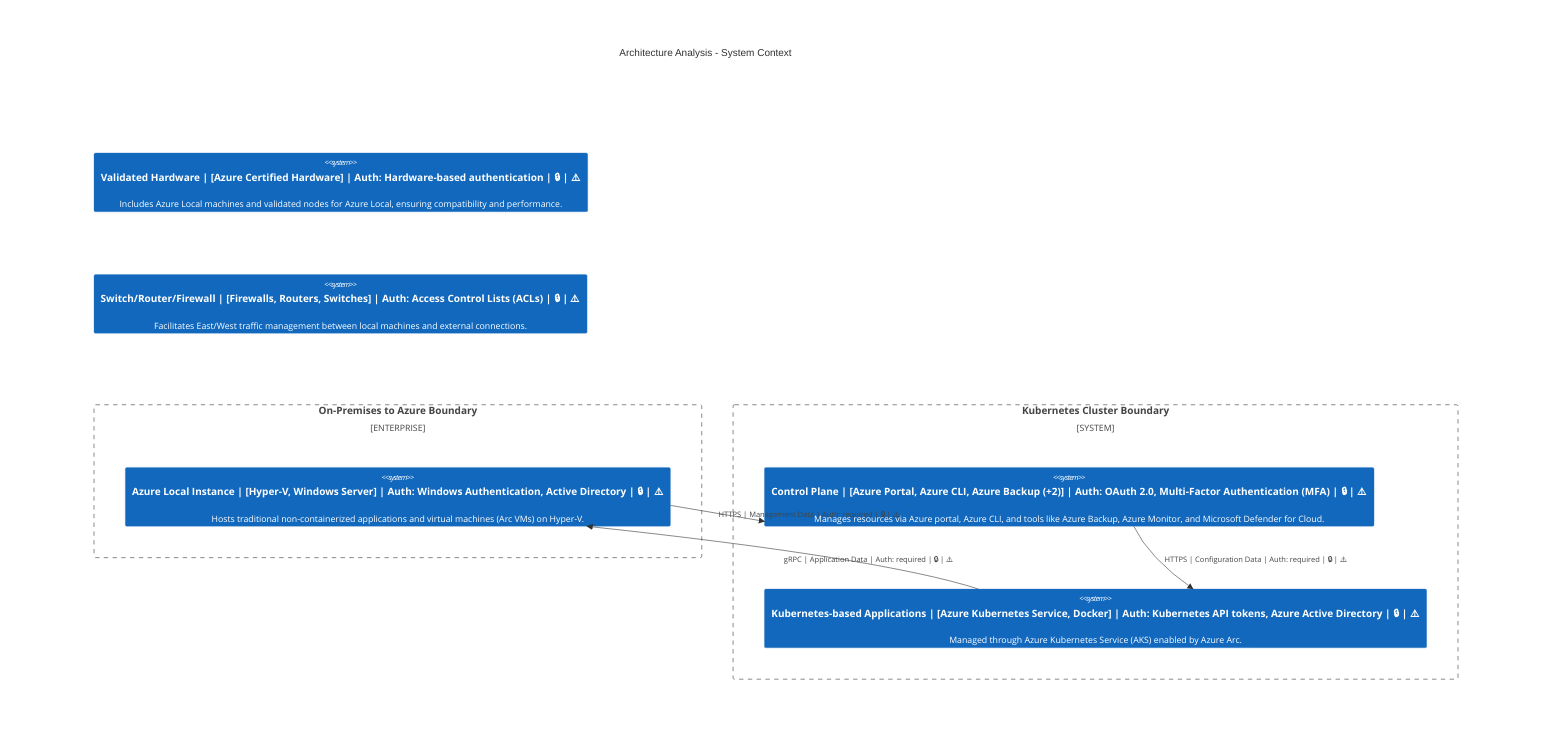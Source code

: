 C4Context
    title Architecture Analysis - System Context
    Enterprise_Boundary(tb_On_Premises_to_Azure_Boundary, "On-Premises to Azure Boundary") {
        System(Azure_Local_Instance, "Azure Local Instance | [Hyper-V, Windows Server] | Auth: Windows Authentication, Active Directory | 🔒 | ⚠️", "Hosts traditional non-containerized applications and virtual machines (Arc VMs) on Hyper-V.")
        System(Control_Plane, "Control Plane | [Azure Portal, Azure CLI, Azure Backup (+2)] | Auth: OAuth 2.0, Multi-Factor Authentication (MFA) | 🔒 | ⚠️", "Manages resources via Azure portal, Azure CLI, and tools like Azure Backup, Azure Monitor, and Microsoft Defender for Cloud.")
    }
    System_Boundary(tb_Kubernetes_Cluster_Boundary, "Kubernetes Cluster Boundary") {
        System(Kubernetes_based_Applications, "Kubernetes-based Applications | [Azure Kubernetes Service, Docker] | Auth: Kubernetes API tokens, Azure Active Directory | 🔒 | ⚠️", "Managed through Azure Kubernetes Service (AKS) enabled by Azure Arc.")
        System(Control_Plane, "Control Plane | [Azure Portal, Azure CLI, Azure Backup (+2)] | Auth: OAuth 2.0, Multi-Factor Authentication (MFA) | 🔒 | ⚠️", "Manages resources via Azure portal, Azure CLI, and tools like Azure Backup, Azure Monitor, and Microsoft Defender for Cloud.")
    }
    System(Validated_Hardware, "Validated Hardware | [Azure Certified Hardware] | Auth: Hardware-based authentication | 🔒 | ⚠️", "Includes Azure Local machines and validated nodes for Azure Local, ensuring compatibility and performance.")
    System(Switch_Router_Firewall, "Switch/Router/Firewall | [Firewalls, Routers, Switches] | Auth: Access Control Lists (ACLs) | 🔒 | ⚠️", "Facilitates East/West traffic management between local machines and external connections.")

    Rel(Azure_Local_Instance, Control_Plane, "HTTPS | Management Data | Auth: required | 🔒 | ⚠️")
    Rel(Control_Plane, Kubernetes_based_Applications, "HTTPS | Configuration Data | Auth: required | 🔒 | ⚠️")
    Rel(Kubernetes_based_Applications, Azure_Local_Instance, "gRPC | Application Data | Auth: required | 🔒 | ⚠️")